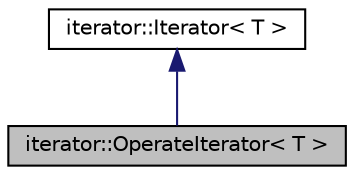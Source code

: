 digraph "iterator::OperateIterator&lt; T &gt;"
{
 // LATEX_PDF_SIZE
  edge [fontname="Helvetica",fontsize="10",labelfontname="Helvetica",labelfontsize="10"];
  node [fontname="Helvetica",fontsize="10",shape=record];
  Node1 [label="iterator::OperateIterator\< T \>",height=0.2,width=0.4,color="black", fillcolor="grey75", style="filled", fontcolor="black",tooltip=" "];
  Node2 -> Node1 [dir="back",color="midnightblue",fontsize="10",style="solid",fontname="Helvetica"];
  Node2 [label="iterator::Iterator\< T \>",height=0.2,width=0.4,color="black", fillcolor="white", style="filled",URL="$classiterator_1_1Iterator.html",tooltip=" "];
}
